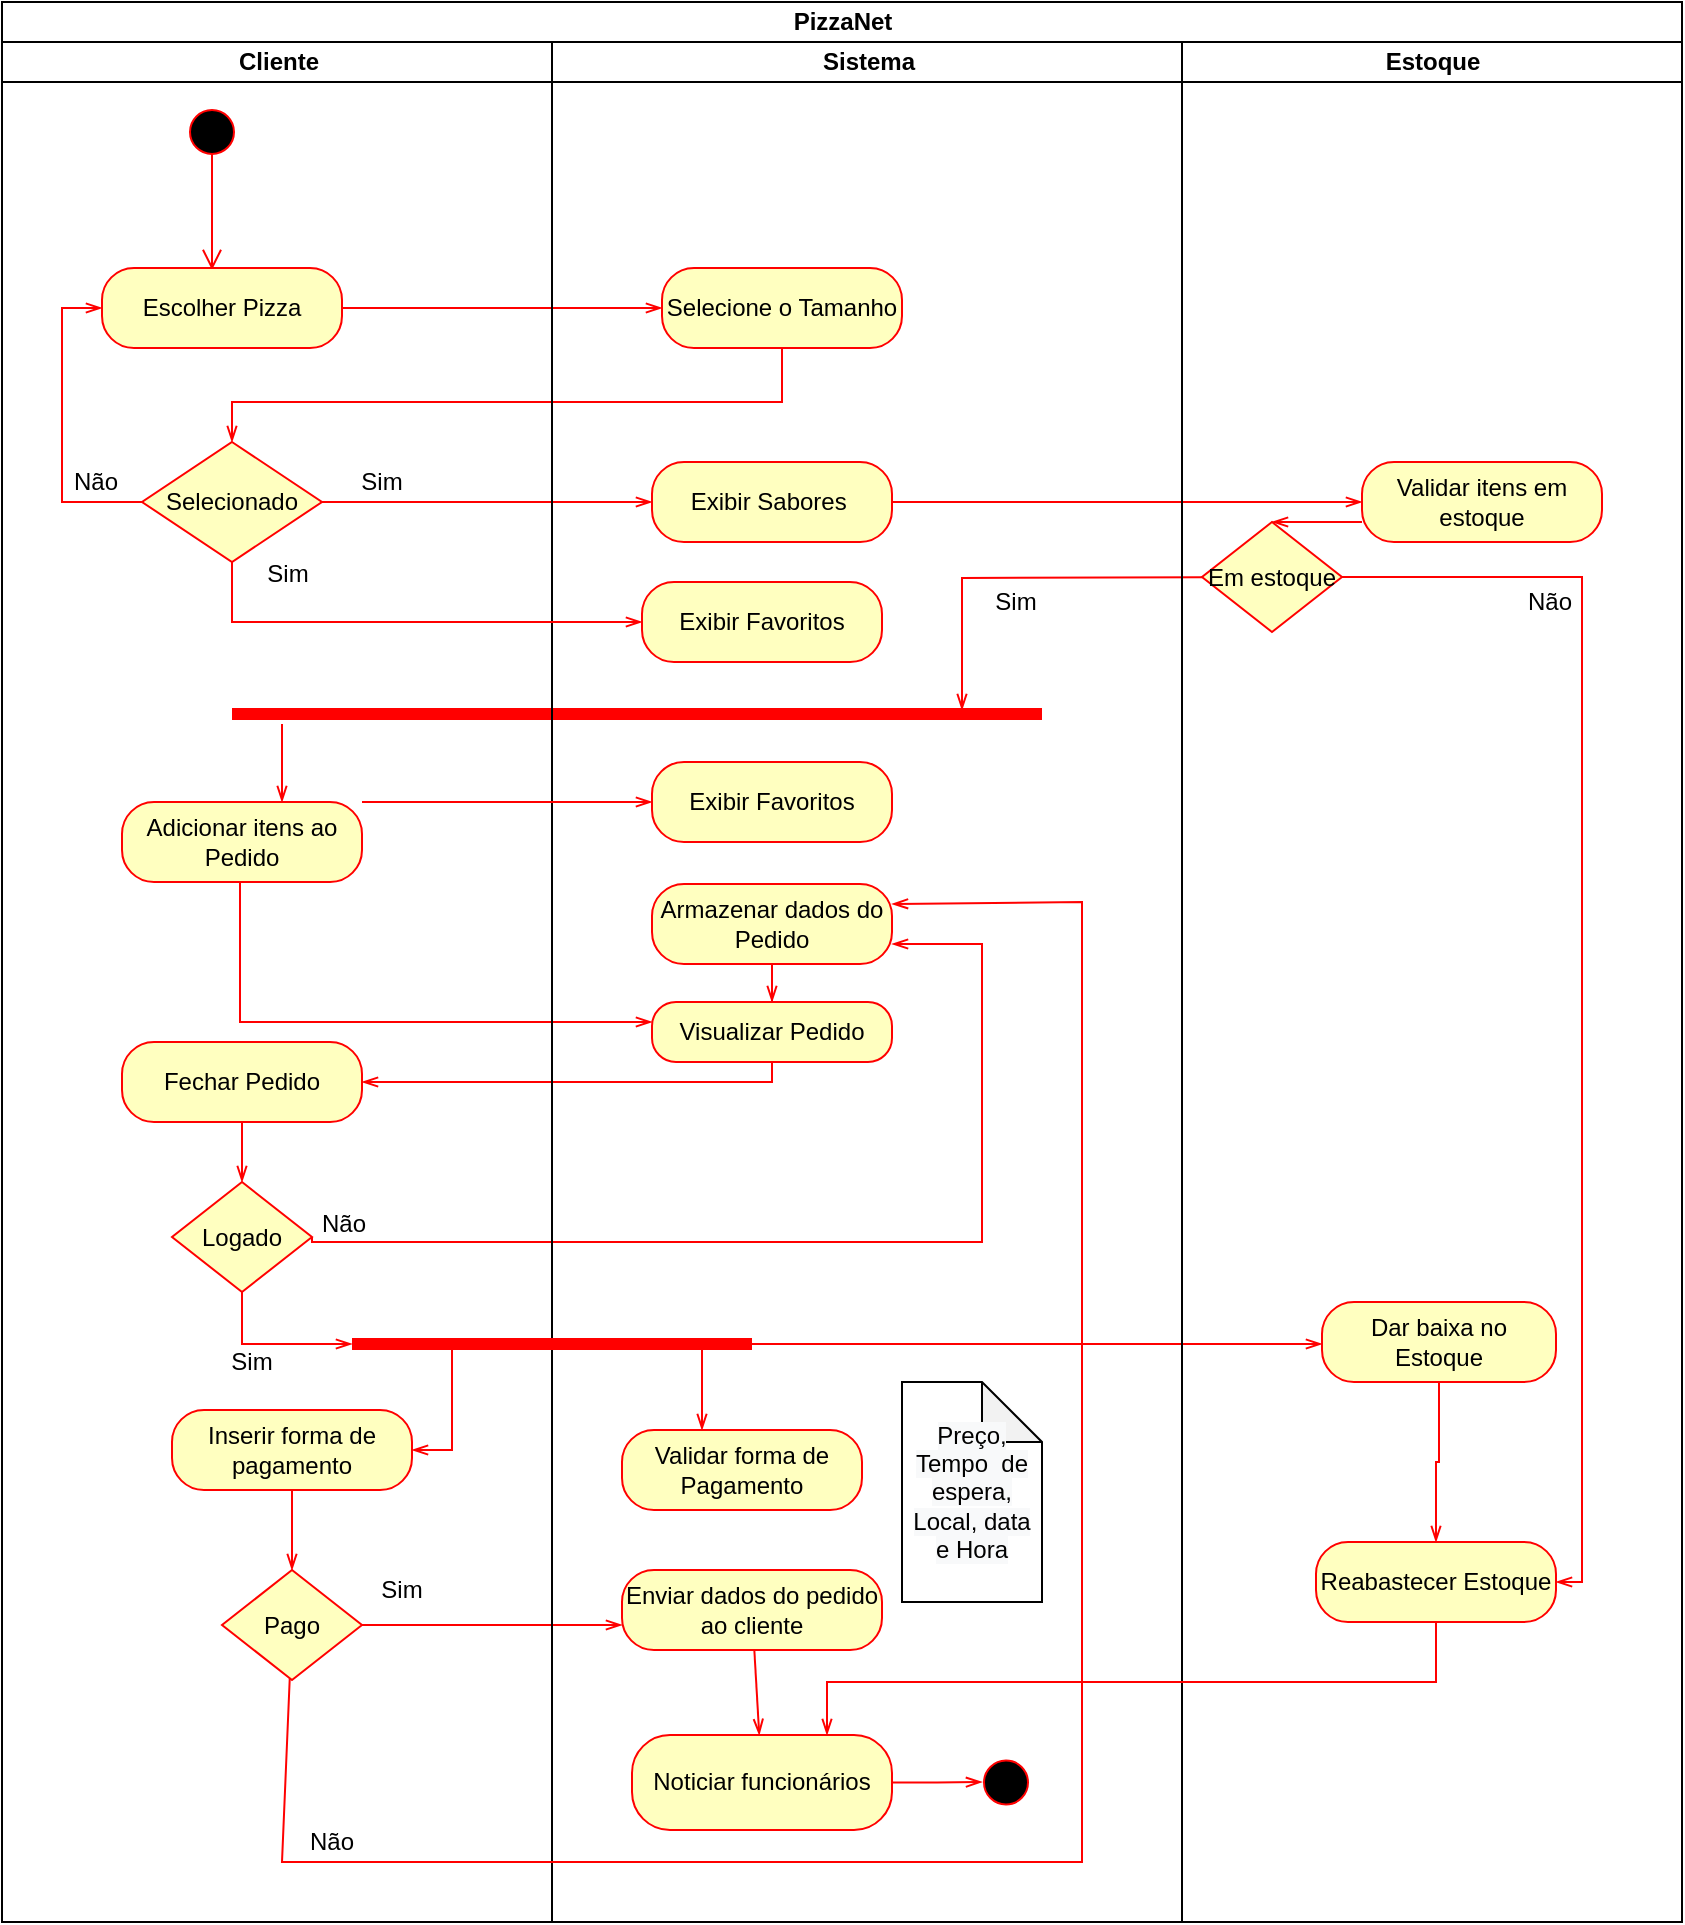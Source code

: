 <mxfile version="13.9.9" type="github">
  <diagram id="A_wYnvS-wCIYyP_TFe44" name="Page-1">
    <mxGraphModel dx="2130" dy="1177" grid="1" gridSize="10" guides="1" tooltips="1" connect="1" arrows="1" fold="1" page="1" pageScale="1" pageWidth="827" pageHeight="1169" math="0" shadow="0">
      <root>
        <mxCell id="0" />
        <mxCell id="1" parent="0" />
        <mxCell id="-AflIQrkNpRjfCc479Ng-119" value="" style="shape=line;html=1;strokeWidth=6;strokeColor=#ff0000;" vertex="1" parent="1">
          <mxGeometry x="-5" y="421" width="205" height="10" as="geometry" />
        </mxCell>
        <mxCell id="-AflIQrkNpRjfCc479Ng-122" style="edgeStyle=orthogonalEdgeStyle;rounded=0;orthogonalLoop=1;jettySize=auto;html=1;startArrow=none;startFill=0;endArrow=openThin;endFill=0;strokeColor=#FF0000;" edge="1" parent="1" source="-AflIQrkNpRjfCc479Ng-69">
          <mxGeometry relative="1" as="geometry">
            <mxPoint x="340" y="741" as="targetPoint" />
          </mxGeometry>
        </mxCell>
        <mxCell id="-AflIQrkNpRjfCc479Ng-133" value="" style="rounded=0;orthogonalLoop=1;jettySize=auto;html=1;startArrow=none;startFill=0;endArrow=openThin;endFill=0;strokeColor=#FF0000;" edge="1" parent="1" source="-AflIQrkNpRjfCc479Ng-128">
          <mxGeometry relative="1" as="geometry">
            <mxPoint x="160" y="424" as="targetPoint" />
            <Array as="points">
              <mxPoint x="160" y="358" />
            </Array>
          </mxGeometry>
        </mxCell>
        <mxCell id="9F1OHB0WLYa_Q_a-96xW-40" value="PizzaNet" style="swimlane;html=1;childLayout=stackLayout;resizeParent=1;resizeParentMax=0;startSize=20;" parent="1" vertex="1">
          <mxGeometry x="-320" y="70" width="840" height="960" as="geometry" />
        </mxCell>
        <mxCell id="9F1OHB0WLYa_Q_a-96xW-41" value="Cliente" style="swimlane;html=1;startSize=20;" parent="9F1OHB0WLYa_Q_a-96xW-40" vertex="1">
          <mxGeometry y="20" width="275" height="940" as="geometry" />
        </mxCell>
        <mxCell id="9F1OHB0WLYa_Q_a-96xW-45" value="" style="edgeStyle=orthogonalEdgeStyle;html=1;verticalAlign=bottom;endArrow=open;endSize=8;strokeColor=#ff0000;" parent="9F1OHB0WLYa_Q_a-96xW-41" edge="1">
          <mxGeometry relative="1" as="geometry">
            <mxPoint x="105" y="114" as="targetPoint" />
            <Array as="points">
              <mxPoint x="105" y="114" />
            </Array>
            <mxPoint x="105" y="54.0" as="sourcePoint" />
          </mxGeometry>
        </mxCell>
        <mxCell id="9F1OHB0WLYa_Q_a-96xW-44" value="" style="ellipse;html=1;shape=startState;fillColor=#000000;strokeColor=#ff0000;" parent="9F1OHB0WLYa_Q_a-96xW-41" vertex="1">
          <mxGeometry x="90" y="30" width="30" height="30" as="geometry" />
        </mxCell>
        <mxCell id="9F1OHB0WLYa_Q_a-96xW-47" value="Escolher Pizza" style="rounded=1;whiteSpace=wrap;html=1;arcSize=40;fontColor=#000000;fillColor=#ffffc0;strokeColor=#ff0000;" parent="9F1OHB0WLYa_Q_a-96xW-41" vertex="1">
          <mxGeometry x="50" y="113" width="120" height="40" as="geometry" />
        </mxCell>
        <mxCell id="-AflIQrkNpRjfCc479Ng-63" style="edgeStyle=orthogonalEdgeStyle;rounded=0;orthogonalLoop=1;jettySize=auto;html=1;startArrow=none;startFill=0;endArrow=openThin;endFill=0;strokeColor=#FF0000;entryX=0;entryY=0.5;entryDx=0;entryDy=0;" edge="1" parent="9F1OHB0WLYa_Q_a-96xW-41" source="9F1OHB0WLYa_Q_a-96xW-64" target="-AflIQrkNpRjfCc479Ng-45">
          <mxGeometry relative="1" as="geometry">
            <mxPoint x="120" y="580" as="targetPoint" />
            <Array as="points" />
          </mxGeometry>
        </mxCell>
        <mxCell id="9F1OHB0WLYa_Q_a-96xW-64" value="Fechar Pedido" style="rounded=1;whiteSpace=wrap;html=1;arcSize=40;fontColor=#000000;fillColor=#ffffc0;strokeColor=#ff0000;" parent="9F1OHB0WLYa_Q_a-96xW-41" vertex="1">
          <mxGeometry x="60" y="500" width="120" height="40" as="geometry" />
        </mxCell>
        <mxCell id="-AflIQrkNpRjfCc479Ng-34" style="edgeStyle=orthogonalEdgeStyle;rounded=0;orthogonalLoop=1;jettySize=auto;html=1;startArrow=none;startFill=0;endArrow=openThin;endFill=0;strokeColor=#FF0000;" edge="1" parent="9F1OHB0WLYa_Q_a-96xW-41" source="9F1OHB0WLYa_Q_a-96xW-60" target="-AflIQrkNpRjfCc479Ng-16">
          <mxGeometry relative="1" as="geometry">
            <Array as="points">
              <mxPoint x="140" y="360" />
              <mxPoint x="140" y="360" />
            </Array>
          </mxGeometry>
        </mxCell>
        <mxCell id="9F1OHB0WLYa_Q_a-96xW-60" value="" style="shape=line;html=1;strokeWidth=6;strokeColor=#ff0000;" parent="9F1OHB0WLYa_Q_a-96xW-41" vertex="1">
          <mxGeometry x="115" y="331" width="200" height="10" as="geometry" />
        </mxCell>
        <mxCell id="-AflIQrkNpRjfCc479Ng-121" style="edgeStyle=orthogonalEdgeStyle;rounded=0;orthogonalLoop=1;jettySize=auto;html=1;exitX=0;exitY=0.5;exitDx=0;exitDy=0;entryX=0;entryY=0.5;entryDx=0;entryDy=0;startArrow=none;startFill=0;endArrow=openThin;endFill=0;strokeColor=#FF0000;" edge="1" parent="9F1OHB0WLYa_Q_a-96xW-41" source="-AflIQrkNpRjfCc479Ng-18" target="9F1OHB0WLYa_Q_a-96xW-47">
          <mxGeometry relative="1" as="geometry" />
        </mxCell>
        <mxCell id="-AflIQrkNpRjfCc479Ng-18" value="Selecionado" style="rhombus;whiteSpace=wrap;html=1;fillColor=#ffffc0;strokeColor=#ff0000;" vertex="1" parent="9F1OHB0WLYa_Q_a-96xW-41">
          <mxGeometry x="70" y="200" width="90" height="60" as="geometry" />
        </mxCell>
        <mxCell id="-AflIQrkNpRjfCc479Ng-26" value="Sim" style="text;html=1;strokeColor=none;fillColor=none;align=center;verticalAlign=middle;whiteSpace=wrap;rounded=0;" vertex="1" parent="9F1OHB0WLYa_Q_a-96xW-41">
          <mxGeometry x="170" y="210" width="40" height="20" as="geometry" />
        </mxCell>
        <mxCell id="-AflIQrkNpRjfCc479Ng-28" value="Não" style="text;html=1;strokeColor=none;fillColor=none;align=center;verticalAlign=middle;whiteSpace=wrap;rounded=0;" vertex="1" parent="9F1OHB0WLYa_Q_a-96xW-41">
          <mxGeometry x="27" y="210" width="40" height="20" as="geometry" />
        </mxCell>
        <mxCell id="-AflIQrkNpRjfCc479Ng-16" value="Adicionar itens ao Pedido" style="rounded=1;whiteSpace=wrap;html=1;arcSize=40;fontColor=#000000;fillColor=#ffffc0;strokeColor=#ff0000;" vertex="1" parent="9F1OHB0WLYa_Q_a-96xW-41">
          <mxGeometry x="60" y="380" width="120" height="40" as="geometry" />
        </mxCell>
        <mxCell id="-AflIQrkNpRjfCc479Ng-45" value="Logado" style="rhombus;whiteSpace=wrap;html=1;fillColor=#ffffc0;strokeColor=#ff0000;direction=south;" vertex="1" parent="9F1OHB0WLYa_Q_a-96xW-41">
          <mxGeometry x="85" y="570" width="70" height="55" as="geometry" />
        </mxCell>
        <mxCell id="-AflIQrkNpRjfCc479Ng-68" value="Sim" style="text;html=1;strokeColor=none;fillColor=none;align=center;verticalAlign=middle;whiteSpace=wrap;rounded=0;" vertex="1" parent="9F1OHB0WLYa_Q_a-96xW-41">
          <mxGeometry x="105" y="650" width="40" height="20" as="geometry" />
        </mxCell>
        <mxCell id="-AflIQrkNpRjfCc479Ng-95" style="edgeStyle=orthogonalEdgeStyle;rounded=0;orthogonalLoop=1;jettySize=auto;html=1;startArrow=none;startFill=0;endArrow=openThin;endFill=0;strokeColor=#FF0000;" edge="1" parent="9F1OHB0WLYa_Q_a-96xW-41" source="9F1OHB0WLYa_Q_a-96xW-66" target="-AflIQrkNpRjfCc479Ng-72">
          <mxGeometry relative="1" as="geometry" />
        </mxCell>
        <mxCell id="9F1OHB0WLYa_Q_a-96xW-66" value="Inserir forma de pagamento" style="rounded=1;whiteSpace=wrap;html=1;arcSize=40;fontColor=#000000;fillColor=#ffffc0;strokeColor=#ff0000;" parent="9F1OHB0WLYa_Q_a-96xW-41" vertex="1">
          <mxGeometry x="85" y="684" width="120" height="40" as="geometry" />
        </mxCell>
        <mxCell id="-AflIQrkNpRjfCc479Ng-72" value="Pago" style="rhombus;whiteSpace=wrap;html=1;fillColor=#ffffc0;strokeColor=#ff0000;direction=south;" vertex="1" parent="9F1OHB0WLYa_Q_a-96xW-41">
          <mxGeometry x="110" y="764" width="70" height="55" as="geometry" />
        </mxCell>
        <mxCell id="-AflIQrkNpRjfCc479Ng-75" value="Não" style="text;html=1;strokeColor=none;fillColor=none;align=center;verticalAlign=middle;whiteSpace=wrap;rounded=0;" vertex="1" parent="9F1OHB0WLYa_Q_a-96xW-41">
          <mxGeometry x="151" y="581" width="40" height="20" as="geometry" />
        </mxCell>
        <mxCell id="-AflIQrkNpRjfCc479Ng-86" value="Sim" style="text;html=1;strokeColor=none;fillColor=none;align=center;verticalAlign=middle;whiteSpace=wrap;rounded=0;" vertex="1" parent="9F1OHB0WLYa_Q_a-96xW-41">
          <mxGeometry x="180" y="764" width="40" height="20" as="geometry" />
        </mxCell>
        <mxCell id="-AflIQrkNpRjfCc479Ng-87" value="Não" style="text;html=1;strokeColor=none;fillColor=none;align=center;verticalAlign=middle;whiteSpace=wrap;rounded=0;" vertex="1" parent="9F1OHB0WLYa_Q_a-96xW-41">
          <mxGeometry x="145" y="890" width="40" height="20" as="geometry" />
        </mxCell>
        <mxCell id="-AflIQrkNpRjfCc479Ng-145" value="Sim" style="text;html=1;strokeColor=none;fillColor=none;align=center;verticalAlign=middle;whiteSpace=wrap;rounded=0;" vertex="1" parent="9F1OHB0WLYa_Q_a-96xW-41">
          <mxGeometry x="123" y="256" width="40" height="20" as="geometry" />
        </mxCell>
        <mxCell id="-AflIQrkNpRjfCc479Ng-19" value="" style="edgeStyle=orthogonalEdgeStyle;curved=1;rounded=0;orthogonalLoop=1;jettySize=auto;html=1;startArrow=none;startFill=0;endArrow=openThin;endFill=0;strokeColor=#FF0000;" edge="1" parent="9F1OHB0WLYa_Q_a-96xW-40" source="9F1OHB0WLYa_Q_a-96xW-47" target="-AflIQrkNpRjfCc479Ng-11">
          <mxGeometry relative="1" as="geometry">
            <mxPoint x="-210" y="273" as="sourcePoint" />
            <mxPoint x="-210" y="370" as="targetPoint" />
          </mxGeometry>
        </mxCell>
        <mxCell id="-AflIQrkNpRjfCc479Ng-22" style="edgeStyle=orthogonalEdgeStyle;rounded=0;orthogonalLoop=1;jettySize=auto;html=1;startArrow=none;startFill=0;endArrow=openThin;endFill=0;strokeColor=#FF0000;entryX=0.5;entryY=0;entryDx=0;entryDy=0;" edge="1" parent="9F1OHB0WLYa_Q_a-96xW-40" source="-AflIQrkNpRjfCc479Ng-11" target="-AflIQrkNpRjfCc479Ng-18">
          <mxGeometry relative="1" as="geometry">
            <mxPoint x="150" y="250" as="targetPoint" />
            <Array as="points">
              <mxPoint x="390" y="200" />
              <mxPoint x="115" y="200" />
            </Array>
          </mxGeometry>
        </mxCell>
        <mxCell id="-AflIQrkNpRjfCc479Ng-25" style="edgeStyle=orthogonalEdgeStyle;rounded=0;orthogonalLoop=1;jettySize=auto;html=1;entryX=0;entryY=0.5;entryDx=0;entryDy=0;startArrow=none;startFill=0;endArrow=openThin;endFill=0;strokeColor=#FF0000;" edge="1" parent="9F1OHB0WLYa_Q_a-96xW-40" source="-AflIQrkNpRjfCc479Ng-18" target="9F1OHB0WLYa_Q_a-96xW-49">
          <mxGeometry relative="1" as="geometry" />
        </mxCell>
        <mxCell id="-AflIQrkNpRjfCc479Ng-62" style="edgeStyle=orthogonalEdgeStyle;rounded=0;orthogonalLoop=1;jettySize=auto;html=1;entryX=1;entryY=0.5;entryDx=0;entryDy=0;startArrow=none;startFill=0;endArrow=openThin;endFill=0;strokeColor=#FF0000;" edge="1" parent="9F1OHB0WLYa_Q_a-96xW-40" source="-AflIQrkNpRjfCc479Ng-40" target="9F1OHB0WLYa_Q_a-96xW-64">
          <mxGeometry relative="1" as="geometry">
            <Array as="points">
              <mxPoint x="385" y="540" />
            </Array>
          </mxGeometry>
        </mxCell>
        <mxCell id="-AflIQrkNpRjfCc479Ng-76" style="edgeStyle=orthogonalEdgeStyle;rounded=0;orthogonalLoop=1;jettySize=auto;html=1;exitX=0.5;exitY=0;exitDx=0;exitDy=0;startArrow=none;startFill=0;endArrow=openThin;endFill=0;strokeColor=#FF0000;entryX=1;entryY=0.75;entryDx=0;entryDy=0;" edge="1" parent="9F1OHB0WLYa_Q_a-96xW-40" source="-AflIQrkNpRjfCc479Ng-45" target="-AflIQrkNpRjfCc479Ng-27">
          <mxGeometry relative="1" as="geometry">
            <mxPoint x="400" y="400" as="targetPoint" />
            <Array as="points">
              <mxPoint x="155" y="620" />
              <mxPoint x="490" y="620" />
              <mxPoint x="490" y="471" />
            </Array>
          </mxGeometry>
        </mxCell>
        <mxCell id="-AflIQrkNpRjfCc479Ng-37" style="edgeStyle=orthogonalEdgeStyle;rounded=0;orthogonalLoop=1;jettySize=auto;html=1;startArrow=none;startFill=0;endArrow=openThin;endFill=0;strokeColor=#FF0000;" edge="1" parent="9F1OHB0WLYa_Q_a-96xW-40" source="-AflIQrkNpRjfCc479Ng-16" target="-AflIQrkNpRjfCc479Ng-40">
          <mxGeometry relative="1" as="geometry">
            <mxPoint x="260" y="490" as="targetPoint" />
            <Array as="points">
              <mxPoint x="119" y="510" />
            </Array>
          </mxGeometry>
        </mxCell>
        <mxCell id="-AflIQrkNpRjfCc479Ng-84" style="edgeStyle=orthogonalEdgeStyle;rounded=0;orthogonalLoop=1;jettySize=auto;html=1;exitX=0.25;exitY=0.5;exitDx=0;exitDy=0;exitPerimeter=0;entryX=1;entryY=0.5;entryDx=0;entryDy=0;startArrow=none;startFill=0;endArrow=openThin;endFill=0;strokeColor=#FF0000;" edge="1" parent="9F1OHB0WLYa_Q_a-96xW-40" source="-AflIQrkNpRjfCc479Ng-69" target="9F1OHB0WLYa_Q_a-96xW-66">
          <mxGeometry relative="1" as="geometry" />
        </mxCell>
        <mxCell id="-AflIQrkNpRjfCc479Ng-94" style="edgeStyle=orthogonalEdgeStyle;rounded=0;orthogonalLoop=1;jettySize=auto;html=1;startArrow=none;startFill=0;endArrow=openThin;endFill=0;strokeColor=#FF0000;" edge="1" parent="9F1OHB0WLYa_Q_a-96xW-40" source="-AflIQrkNpRjfCc479Ng-72" target="-AflIQrkNpRjfCc479Ng-46">
          <mxGeometry relative="1" as="geometry">
            <Array as="points">
              <mxPoint x="180" y="804" />
              <mxPoint x="180" y="804" />
            </Array>
          </mxGeometry>
        </mxCell>
        <mxCell id="-AflIQrkNpRjfCc479Ng-100" style="edgeStyle=orthogonalEdgeStyle;rounded=0;orthogonalLoop=1;jettySize=auto;html=1;entryX=0;entryY=0.5;entryDx=0;entryDy=0;entryPerimeter=0;startArrow=none;startFill=0;endArrow=openThin;endFill=0;strokeColor=#FF0000;" edge="1" parent="9F1OHB0WLYa_Q_a-96xW-40" source="-AflIQrkNpRjfCc479Ng-45" target="-AflIQrkNpRjfCc479Ng-69">
          <mxGeometry relative="1" as="geometry">
            <Array as="points">
              <mxPoint x="120" y="671" />
            </Array>
          </mxGeometry>
        </mxCell>
        <mxCell id="-AflIQrkNpRjfCc479Ng-125" style="edgeStyle=orthogonalEdgeStyle;rounded=0;orthogonalLoop=1;jettySize=auto;html=1;entryX=0;entryY=0.5;entryDx=0;entryDy=0;startArrow=none;startFill=0;endArrow=openThin;endFill=0;strokeColor=#FF0000;" edge="1" parent="9F1OHB0WLYa_Q_a-96xW-40" source="9F1OHB0WLYa_Q_a-96xW-49" target="-AflIQrkNpRjfCc479Ng-105">
          <mxGeometry relative="1" as="geometry" />
        </mxCell>
        <mxCell id="9F1OHB0WLYa_Q_a-96xW-42" value="Sistema" style="swimlane;html=1;startSize=20;" parent="9F1OHB0WLYa_Q_a-96xW-40" vertex="1">
          <mxGeometry x="275" y="20" width="315" height="940" as="geometry" />
        </mxCell>
        <mxCell id="9F1OHB0WLYa_Q_a-96xW-86" value="" style="ellipse;html=1;shape=startState;fillColor=#000000;strokeColor=#ff0000;" parent="9F1OHB0WLYa_Q_a-96xW-42" vertex="1">
          <mxGeometry x="212" y="855.25" width="30" height="30" as="geometry" />
        </mxCell>
        <mxCell id="9F1OHB0WLYa_Q_a-96xW-78" value="Validar forma de Pagamento" style="rounded=1;whiteSpace=wrap;html=1;arcSize=40;fontColor=#000000;fillColor=#ffffc0;strokeColor=#ff0000;" parent="9F1OHB0WLYa_Q_a-96xW-42" vertex="1">
          <mxGeometry x="35" y="694" width="120" height="40" as="geometry" />
        </mxCell>
        <mxCell id="9F1OHB0WLYa_Q_a-96xW-49" value="Exibir Sabores&amp;nbsp;" style="rounded=1;whiteSpace=wrap;html=1;arcSize=40;fontColor=#000000;fillColor=#ffffc0;strokeColor=#ff0000;" parent="9F1OHB0WLYa_Q_a-96xW-42" vertex="1">
          <mxGeometry x="50" y="210" width="120" height="40" as="geometry" />
        </mxCell>
        <mxCell id="-AflIQrkNpRjfCc479Ng-11" value="Selecione o Tamanho" style="rounded=1;whiteSpace=wrap;html=1;arcSize=40;fontColor=#000000;fillColor=#ffffc0;strokeColor=#ff0000;" vertex="1" parent="9F1OHB0WLYa_Q_a-96xW-42">
          <mxGeometry x="55" y="113" width="120" height="40" as="geometry" />
        </mxCell>
        <mxCell id="-AflIQrkNpRjfCc479Ng-44" style="edgeStyle=orthogonalEdgeStyle;rounded=0;orthogonalLoop=1;jettySize=auto;html=1;entryX=0.5;entryY=0;entryDx=0;entryDy=0;startArrow=none;startFill=0;endArrow=openThin;endFill=0;strokeColor=#FF0000;" edge="1" parent="9F1OHB0WLYa_Q_a-96xW-42" source="-AflIQrkNpRjfCc479Ng-27" target="-AflIQrkNpRjfCc479Ng-40">
          <mxGeometry relative="1" as="geometry" />
        </mxCell>
        <mxCell id="-AflIQrkNpRjfCc479Ng-27" value="Armazenar dados do Pedido" style="rounded=1;whiteSpace=wrap;html=1;arcSize=40;fontColor=#000000;fillColor=#ffffc0;strokeColor=#ff0000;" vertex="1" parent="9F1OHB0WLYa_Q_a-96xW-42">
          <mxGeometry x="50" y="421" width="120" height="40" as="geometry" />
        </mxCell>
        <mxCell id="-AflIQrkNpRjfCc479Ng-40" value="Visualizar Pedido" style="rounded=1;whiteSpace=wrap;html=1;arcSize=40;fontColor=#000000;fillColor=#ffffc0;strokeColor=#ff0000;" vertex="1" parent="9F1OHB0WLYa_Q_a-96xW-42">
          <mxGeometry x="50" y="480" width="120" height="30" as="geometry" />
        </mxCell>
        <mxCell id="-AflIQrkNpRjfCc479Ng-93" style="edgeStyle=orthogonalEdgeStyle;rounded=0;orthogonalLoop=1;jettySize=auto;html=1;exitX=0.75;exitY=0.5;exitDx=0;exitDy=0;exitPerimeter=0;startArrow=none;startFill=0;endArrow=openThin;endFill=0;strokeColor=#FF0000;" edge="1" parent="9F1OHB0WLYa_Q_a-96xW-42" source="-AflIQrkNpRjfCc479Ng-69" target="9F1OHB0WLYa_Q_a-96xW-78">
          <mxGeometry relative="1" as="geometry">
            <Array as="points">
              <mxPoint x="75" y="651" />
            </Array>
          </mxGeometry>
        </mxCell>
        <mxCell id="-AflIQrkNpRjfCc479Ng-69" value="" style="shape=line;html=1;strokeWidth=6;strokeColor=#ff0000;" vertex="1" parent="9F1OHB0WLYa_Q_a-96xW-42">
          <mxGeometry x="-100" y="646" width="200" height="10" as="geometry" />
        </mxCell>
        <mxCell id="-AflIQrkNpRjfCc479Ng-98" style="rounded=0;orthogonalLoop=1;jettySize=auto;html=1;startArrow=none;startFill=0;endArrow=openThin;endFill=0;strokeColor=#FF0000;" edge="1" parent="9F1OHB0WLYa_Q_a-96xW-42" source="-AflIQrkNpRjfCc479Ng-46" target="-AflIQrkNpRjfCc479Ng-96">
          <mxGeometry relative="1" as="geometry" />
        </mxCell>
        <mxCell id="-AflIQrkNpRjfCc479Ng-46" value="Enviar dados do pedido ao cliente" style="rounded=1;whiteSpace=wrap;html=1;arcSize=40;fontColor=#000000;fillColor=#ffffc0;strokeColor=#ff0000;" vertex="1" parent="9F1OHB0WLYa_Q_a-96xW-42">
          <mxGeometry x="35" y="764" width="130" height="40" as="geometry" />
        </mxCell>
        <mxCell id="-AflIQrkNpRjfCc479Ng-89" value="Exibir Favoritos" style="rounded=1;whiteSpace=wrap;html=1;arcSize=40;fontColor=#000000;fillColor=#ffffc0;strokeColor=#ff0000;" vertex="1" parent="9F1OHB0WLYa_Q_a-96xW-42">
          <mxGeometry x="50" y="360" width="120" height="40" as="geometry" />
        </mxCell>
        <mxCell id="-AflIQrkNpRjfCc479Ng-99" style="edgeStyle=orthogonalEdgeStyle;rounded=0;orthogonalLoop=1;jettySize=auto;html=1;startArrow=none;startFill=0;endArrow=openThin;endFill=0;strokeColor=#FF0000;" edge="1" parent="9F1OHB0WLYa_Q_a-96xW-42" source="-AflIQrkNpRjfCc479Ng-96">
          <mxGeometry relative="1" as="geometry">
            <mxPoint x="215" y="870" as="targetPoint" />
          </mxGeometry>
        </mxCell>
        <mxCell id="-AflIQrkNpRjfCc479Ng-96" value="Noticiar funcionários" style="rounded=1;whiteSpace=wrap;html=1;arcSize=40;fontColor=#000000;fillColor=#ffffc0;strokeColor=#ff0000;" vertex="1" parent="9F1OHB0WLYa_Q_a-96xW-42">
          <mxGeometry x="40" y="846.5" width="130" height="47.5" as="geometry" />
        </mxCell>
        <mxCell id="-AflIQrkNpRjfCc479Ng-97" value="&lt;span style=&quot;color: rgb(0 , 0 , 0) ; font-family: &amp;#34;helvetica&amp;#34; ; font-size: 12px ; font-style: normal ; font-weight: 400 ; letter-spacing: normal ; text-align: center ; text-indent: 0px ; text-transform: none ; word-spacing: 0px ; background-color: rgb(248 , 249 , 250) ; display: inline ; float: none&quot;&gt;Preço, Tempo&amp;nbsp; de espera, Local, data e Hora&lt;/span&gt;" style="shape=note;whiteSpace=wrap;html=1;backgroundOutline=1;darkOpacity=0.05;" vertex="1" parent="9F1OHB0WLYa_Q_a-96xW-42">
          <mxGeometry x="175" y="670" width="70" height="110" as="geometry" />
        </mxCell>
        <mxCell id="-AflIQrkNpRjfCc479Ng-137" value="Sim" style="text;html=1;strokeColor=none;fillColor=none;align=center;verticalAlign=middle;whiteSpace=wrap;rounded=0;" vertex="1" parent="9F1OHB0WLYa_Q_a-96xW-42">
          <mxGeometry x="115" y="270" width="40" height="20" as="geometry" />
        </mxCell>
        <mxCell id="-AflIQrkNpRjfCc479Ng-143" value="Exibir Favoritos" style="rounded=1;whiteSpace=wrap;html=1;arcSize=40;fontColor=#000000;fillColor=#ffffc0;strokeColor=#ff0000;" vertex="1" parent="9F1OHB0WLYa_Q_a-96xW-42">
          <mxGeometry x="45" y="270" width="120" height="40" as="geometry" />
        </mxCell>
        <mxCell id="-AflIQrkNpRjfCc479Ng-148" value="Sim" style="text;html=1;strokeColor=none;fillColor=none;align=center;verticalAlign=middle;whiteSpace=wrap;rounded=0;" vertex="1" parent="9F1OHB0WLYa_Q_a-96xW-42">
          <mxGeometry x="212" y="270" width="40" height="20" as="geometry" />
        </mxCell>
        <mxCell id="-AflIQrkNpRjfCc479Ng-101" value="Estoque" style="swimlane;html=1;startSize=20;" vertex="1" parent="9F1OHB0WLYa_Q_a-96xW-40">
          <mxGeometry x="590" y="20" width="250" height="940" as="geometry" />
        </mxCell>
        <mxCell id="-AflIQrkNpRjfCc479Ng-105" value="Validar itens em estoque" style="rounded=1;whiteSpace=wrap;html=1;arcSize=40;fontColor=#000000;fillColor=#ffffc0;strokeColor=#ff0000;" vertex="1" parent="-AflIQrkNpRjfCc479Ng-101">
          <mxGeometry x="90" y="210" width="120" height="40" as="geometry" />
        </mxCell>
        <mxCell id="-AflIQrkNpRjfCc479Ng-109" value="Dar baixa no Estoque" style="rounded=1;whiteSpace=wrap;html=1;arcSize=40;fontColor=#000000;fillColor=#ffffc0;strokeColor=#ff0000;" vertex="1" parent="-AflIQrkNpRjfCc479Ng-101">
          <mxGeometry x="70" y="630" width="117" height="40" as="geometry" />
        </mxCell>
        <mxCell id="-AflIQrkNpRjfCc479Ng-128" value="Em estoque" style="rhombus;whiteSpace=wrap;html=1;fillColor=#ffffc0;strokeColor=#ff0000;direction=south;" vertex="1" parent="-AflIQrkNpRjfCc479Ng-101">
          <mxGeometry x="10" y="240" width="70" height="55" as="geometry" />
        </mxCell>
        <mxCell id="-AflIQrkNpRjfCc479Ng-129" style="edgeStyle=orthogonalEdgeStyle;rounded=0;orthogonalLoop=1;jettySize=auto;html=1;entryX=0;entryY=0.5;entryDx=0;entryDy=0;startArrow=none;startFill=0;endArrow=openThin;endFill=0;strokeColor=#FF0000;" edge="1" parent="-AflIQrkNpRjfCc479Ng-101" source="-AflIQrkNpRjfCc479Ng-105" target="-AflIQrkNpRjfCc479Ng-128">
          <mxGeometry relative="1" as="geometry">
            <Array as="points">
              <mxPoint x="45" y="240" />
            </Array>
          </mxGeometry>
        </mxCell>
        <mxCell id="-AflIQrkNpRjfCc479Ng-139" value="Reabastecer Estoque" style="rounded=1;whiteSpace=wrap;html=1;arcSize=40;fontColor=#000000;fillColor=#ffffc0;strokeColor=#ff0000;" vertex="1" parent="-AflIQrkNpRjfCc479Ng-101">
          <mxGeometry x="67" y="750" width="120" height="40" as="geometry" />
        </mxCell>
        <mxCell id="-AflIQrkNpRjfCc479Ng-138" style="edgeStyle=orthogonalEdgeStyle;rounded=0;orthogonalLoop=1;jettySize=auto;html=1;startArrow=none;startFill=0;endArrow=openThin;endFill=0;strokeColor=#FF0000;" edge="1" parent="-AflIQrkNpRjfCc479Ng-101" source="-AflIQrkNpRjfCc479Ng-128" target="-AflIQrkNpRjfCc479Ng-139">
          <mxGeometry relative="1" as="geometry">
            <mxPoint x="200" y="750" as="targetPoint" />
            <Array as="points">
              <mxPoint x="200" y="268" />
              <mxPoint x="200" y="770" />
            </Array>
          </mxGeometry>
        </mxCell>
        <mxCell id="-AflIQrkNpRjfCc479Ng-140" value="Não" style="text;html=1;strokeColor=none;fillColor=none;align=center;verticalAlign=middle;whiteSpace=wrap;rounded=0;" vertex="1" parent="-AflIQrkNpRjfCc479Ng-101">
          <mxGeometry x="164" y="270" width="40" height="20" as="geometry" />
        </mxCell>
        <mxCell id="-AflIQrkNpRjfCc479Ng-141" style="edgeStyle=orthogonalEdgeStyle;rounded=0;orthogonalLoop=1;jettySize=auto;html=1;startArrow=none;startFill=0;endArrow=openThin;endFill=0;strokeColor=#FF0000;entryX=0.5;entryY=0;entryDx=0;entryDy=0;" edge="1" parent="-AflIQrkNpRjfCc479Ng-101" source="-AflIQrkNpRjfCc479Ng-109" target="-AflIQrkNpRjfCc479Ng-139">
          <mxGeometry relative="1" as="geometry">
            <mxPoint x="128.5" y="740" as="targetPoint" />
          </mxGeometry>
        </mxCell>
        <mxCell id="-AflIQrkNpRjfCc479Ng-135" style="edgeStyle=none;rounded=0;orthogonalLoop=1;jettySize=auto;html=1;entryX=1;entryY=0.25;entryDx=0;entryDy=0;startArrow=none;startFill=0;endArrow=openThin;endFill=0;strokeColor=#FF0000;" edge="1" parent="9F1OHB0WLYa_Q_a-96xW-40" source="-AflIQrkNpRjfCc479Ng-72" target="-AflIQrkNpRjfCc479Ng-27">
          <mxGeometry relative="1" as="geometry">
            <Array as="points">
              <mxPoint x="140" y="930" />
              <mxPoint x="350" y="930" />
              <mxPoint x="540" y="930" />
              <mxPoint x="540" y="450" />
            </Array>
          </mxGeometry>
        </mxCell>
        <mxCell id="-AflIQrkNpRjfCc479Ng-136" style="edgeStyle=orthogonalEdgeStyle;rounded=0;orthogonalLoop=1;jettySize=auto;html=1;entryX=0;entryY=0.5;entryDx=0;entryDy=0;startArrow=none;startFill=0;endArrow=openThin;endFill=0;strokeColor=#FF0000;" edge="1" parent="9F1OHB0WLYa_Q_a-96xW-40" source="-AflIQrkNpRjfCc479Ng-16" target="-AflIQrkNpRjfCc479Ng-89">
          <mxGeometry relative="1" as="geometry">
            <Array as="points">
              <mxPoint x="210" y="400" />
              <mxPoint x="210" y="400" />
            </Array>
          </mxGeometry>
        </mxCell>
        <mxCell id="-AflIQrkNpRjfCc479Ng-144" style="edgeStyle=orthogonalEdgeStyle;rounded=0;orthogonalLoop=1;jettySize=auto;html=1;exitX=0.5;exitY=1;exitDx=0;exitDy=0;entryX=0;entryY=0.5;entryDx=0;entryDy=0;startArrow=none;startFill=0;endArrow=openThin;endFill=0;strokeColor=#FF0000;" edge="1" parent="9F1OHB0WLYa_Q_a-96xW-40" source="-AflIQrkNpRjfCc479Ng-18" target="-AflIQrkNpRjfCc479Ng-143">
          <mxGeometry relative="1" as="geometry" />
        </mxCell>
        <mxCell id="-AflIQrkNpRjfCc479Ng-147" style="edgeStyle=orthogonalEdgeStyle;rounded=0;orthogonalLoop=1;jettySize=auto;html=1;entryX=0.75;entryY=0;entryDx=0;entryDy=0;startArrow=none;startFill=0;endArrow=openThin;endFill=0;strokeColor=#FF0000;" edge="1" parent="9F1OHB0WLYa_Q_a-96xW-40" source="-AflIQrkNpRjfCc479Ng-139" target="-AflIQrkNpRjfCc479Ng-96">
          <mxGeometry relative="1" as="geometry">
            <Array as="points">
              <mxPoint x="717" y="840" />
              <mxPoint x="413" y="840" />
            </Array>
          </mxGeometry>
        </mxCell>
      </root>
    </mxGraphModel>
  </diagram>
</mxfile>

